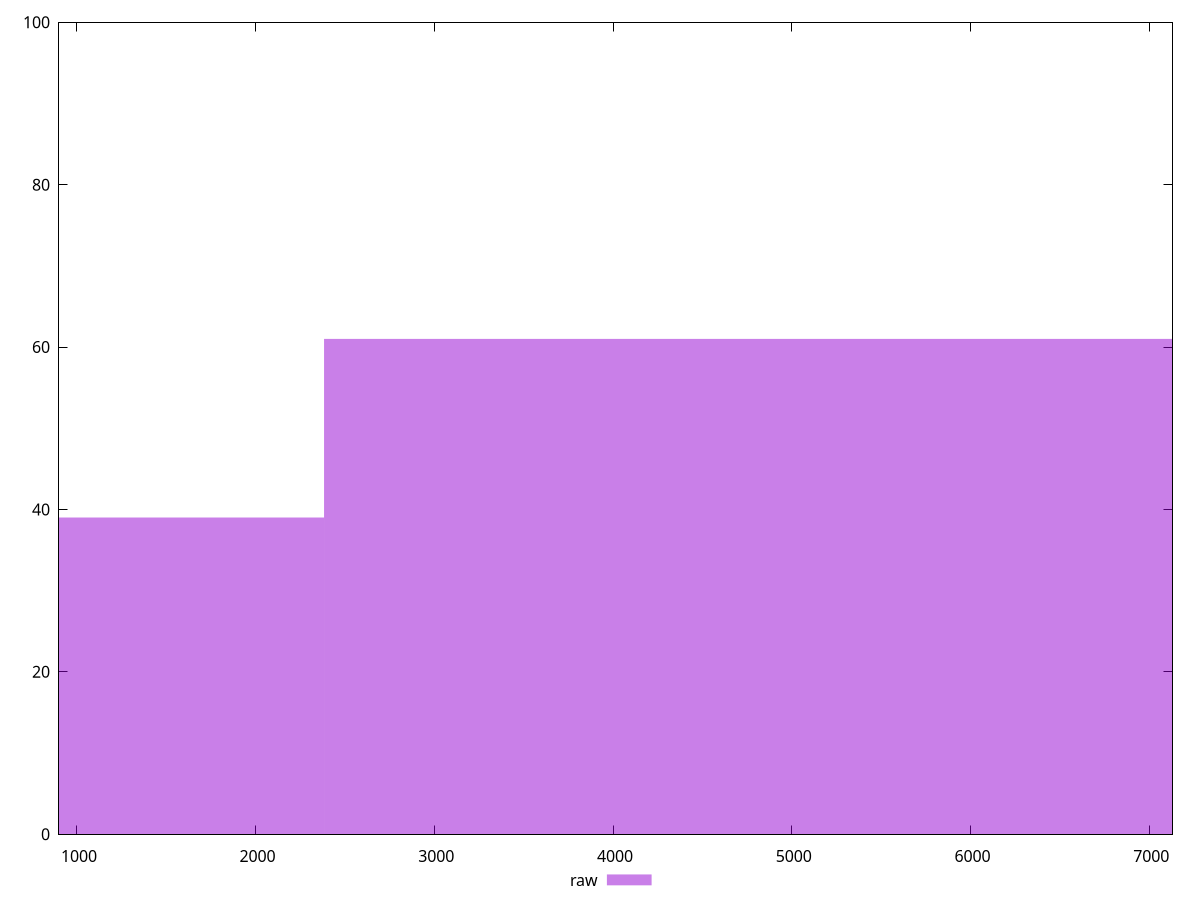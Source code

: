 reset

$raw <<EOF
4765.8481661457745 61
0 39
EOF

set key outside below
set boxwidth 4765.8481661457745
set xrange [900:7130]
set yrange [0:100]
set trange [0:100]
set style fill transparent solid 0.5 noborder
set terminal svg size 640, 490 enhanced background rgb 'white'
set output "report_00009_2021-02-08T22-37-41.559Z/unused-javascript/samples/pages/raw/histogram.svg"

plot $raw title "raw" with boxes

reset
